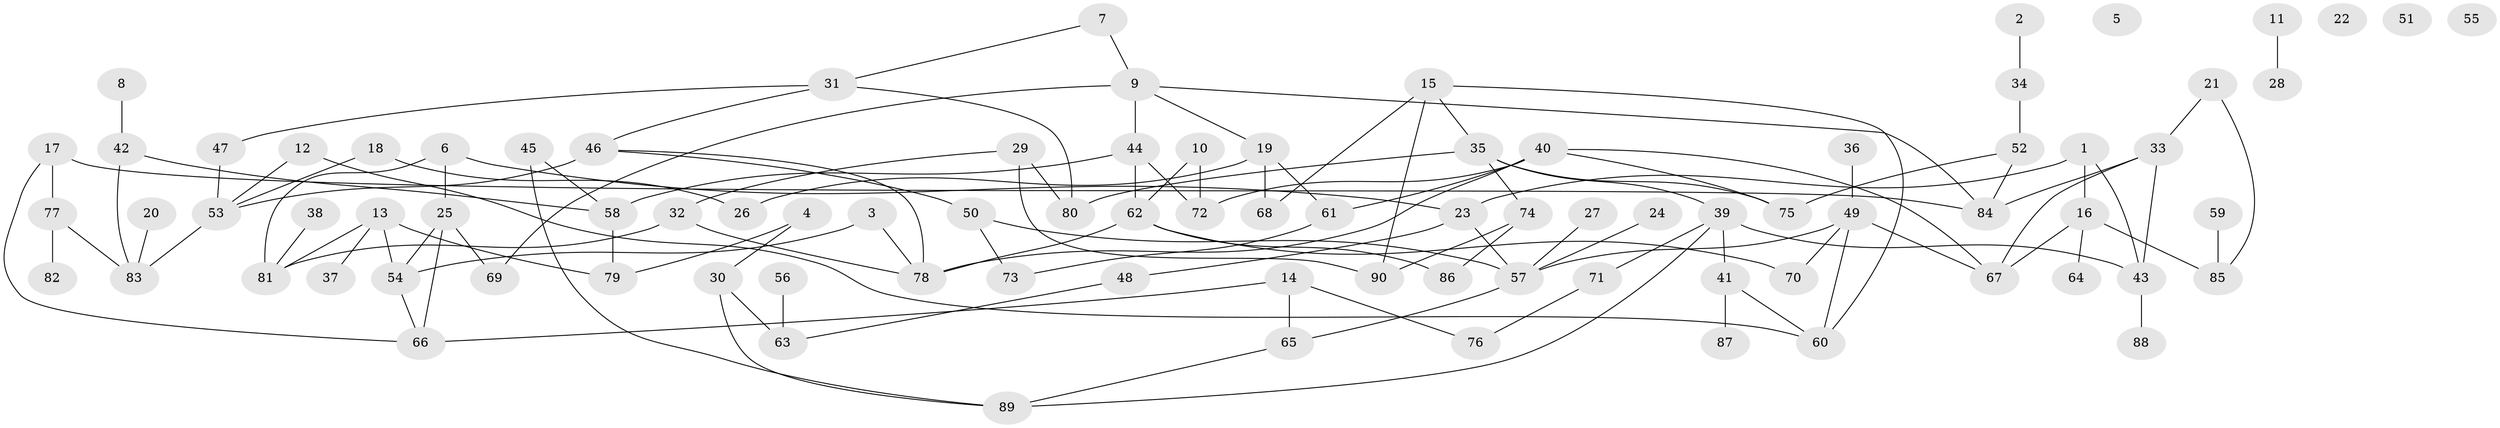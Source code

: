 // Generated by graph-tools (version 1.1) at 2025/49/03/09/25 03:49:14]
// undirected, 90 vertices, 123 edges
graph export_dot {
graph [start="1"]
  node [color=gray90,style=filled];
  1;
  2;
  3;
  4;
  5;
  6;
  7;
  8;
  9;
  10;
  11;
  12;
  13;
  14;
  15;
  16;
  17;
  18;
  19;
  20;
  21;
  22;
  23;
  24;
  25;
  26;
  27;
  28;
  29;
  30;
  31;
  32;
  33;
  34;
  35;
  36;
  37;
  38;
  39;
  40;
  41;
  42;
  43;
  44;
  45;
  46;
  47;
  48;
  49;
  50;
  51;
  52;
  53;
  54;
  55;
  56;
  57;
  58;
  59;
  60;
  61;
  62;
  63;
  64;
  65;
  66;
  67;
  68;
  69;
  70;
  71;
  72;
  73;
  74;
  75;
  76;
  77;
  78;
  79;
  80;
  81;
  82;
  83;
  84;
  85;
  86;
  87;
  88;
  89;
  90;
  1 -- 16;
  1 -- 23;
  1 -- 43;
  2 -- 34;
  3 -- 54;
  3 -- 78;
  4 -- 30;
  4 -- 79;
  6 -- 23;
  6 -- 25;
  6 -- 81;
  7 -- 9;
  7 -- 31;
  8 -- 42;
  9 -- 19;
  9 -- 44;
  9 -- 69;
  9 -- 84;
  10 -- 62;
  10 -- 72;
  11 -- 28;
  12 -- 53;
  12 -- 60;
  13 -- 37;
  13 -- 54;
  13 -- 79;
  13 -- 81;
  14 -- 65;
  14 -- 66;
  14 -- 76;
  15 -- 35;
  15 -- 60;
  15 -- 68;
  15 -- 90;
  16 -- 64;
  16 -- 67;
  16 -- 85;
  17 -- 66;
  17 -- 77;
  17 -- 84;
  18 -- 26;
  18 -- 53;
  19 -- 26;
  19 -- 61;
  19 -- 68;
  20 -- 83;
  21 -- 33;
  21 -- 85;
  23 -- 48;
  23 -- 57;
  24 -- 57;
  25 -- 54;
  25 -- 66;
  25 -- 69;
  27 -- 57;
  29 -- 32;
  29 -- 80;
  29 -- 90;
  30 -- 63;
  30 -- 89;
  31 -- 46;
  31 -- 47;
  31 -- 80;
  32 -- 78;
  32 -- 81;
  33 -- 43;
  33 -- 67;
  33 -- 84;
  34 -- 52;
  35 -- 39;
  35 -- 74;
  35 -- 75;
  35 -- 80;
  36 -- 49;
  38 -- 81;
  39 -- 41;
  39 -- 43;
  39 -- 71;
  39 -- 89;
  40 -- 61;
  40 -- 67;
  40 -- 72;
  40 -- 75;
  40 -- 78;
  41 -- 60;
  41 -- 87;
  42 -- 58;
  42 -- 83;
  43 -- 88;
  44 -- 58;
  44 -- 62;
  44 -- 72;
  45 -- 58;
  45 -- 89;
  46 -- 50;
  46 -- 53;
  46 -- 78;
  47 -- 53;
  48 -- 63;
  49 -- 57;
  49 -- 60;
  49 -- 67;
  49 -- 70;
  50 -- 57;
  50 -- 73;
  52 -- 75;
  52 -- 84;
  53 -- 83;
  54 -- 66;
  56 -- 63;
  57 -- 65;
  58 -- 79;
  59 -- 85;
  61 -- 73;
  62 -- 70;
  62 -- 78;
  62 -- 86;
  65 -- 89;
  71 -- 76;
  74 -- 86;
  74 -- 90;
  77 -- 82;
  77 -- 83;
}
